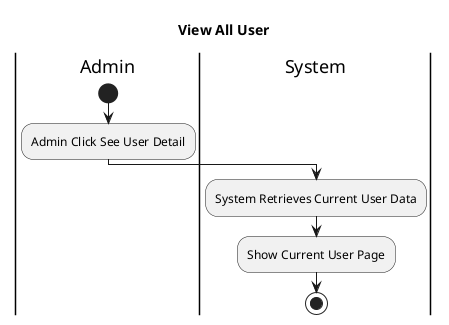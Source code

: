 @startuml
title View All User
|Admin|
start 
    :Admin Click See User Detail;

|System|
    :System Retrieves Current User Data;
    :Show Current User Page;
    stop
@enduml